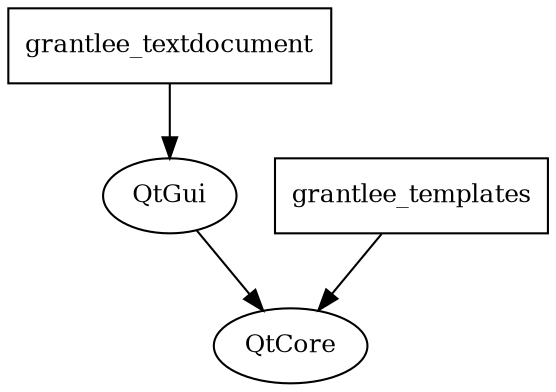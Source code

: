 digraph GG {
  node [
    fontsize = "12"
  ];
  "node27" [ label="QtCore" shape="ellipse"];
  "node30" [ label="QtGui" shape="ellipse"];
  "node2" [ label="grantlee_templates" shape="polygon"];
  "node19" [ label="grantlee_textdocument" shape="polygon"];
  "node2" -> "node27"
  "node19" -> "node30"
  "node30" -> "node27"
}
